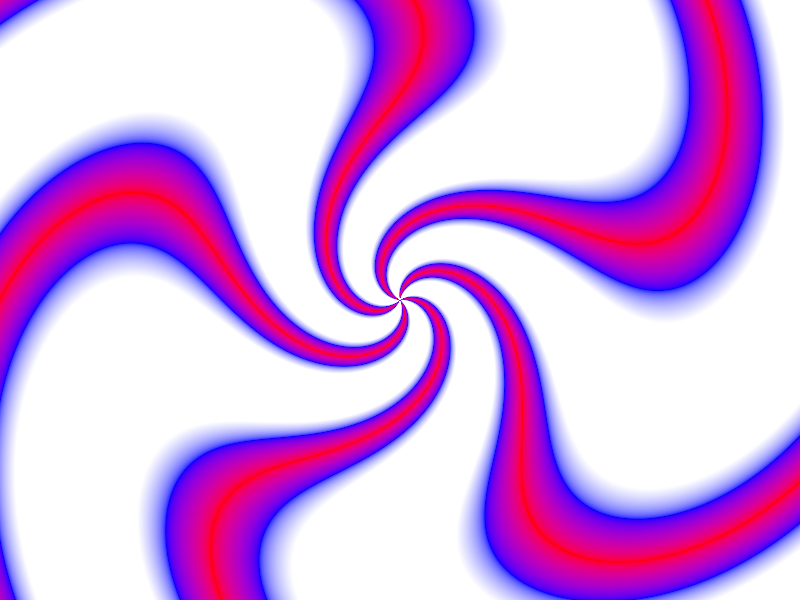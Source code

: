 /*
 *
 * spiral.pov
 * Wednesday, 8/6/1997.
 *
 */
#include "colors.inc"

camera 
   {
//   location  <0, 0, .0001>
   location  <0, 0, -3>
   direction <0, 0, .8>
   look_at   <0, 0, 0>
   }

sphere
   {
   <0, 0, 0> 5

//   }
//cylinder
//   {
//   <-1, 0, 0> <1, 0, 0> 1

   texture
      {
      finish
         {
         ambient 1
         }
      pigment
         {
         spiral1 5
         color_map
            {
            [ 0 White]
            [.5 White]
            [.7 Blue]
            [ 1 Red]
            }
         }
      }
   }

//light_source { <-10, 3, -20> color red 1 green 1 blue 1 }

